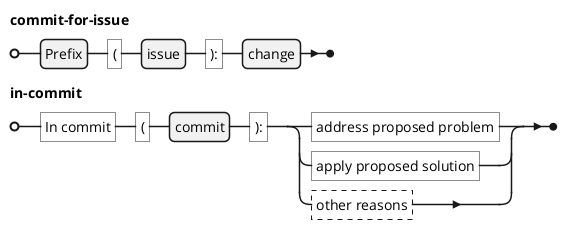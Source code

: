@startebnf
skinparam defaultfontname "Open Sans"
commit-for-issue = Prefix, "(", issue, "):", change;
in-commit = "In commit", "(", commit, "):", ("address proposed problem" | "apply proposed solution" | ?other reasons?);
@endebnf